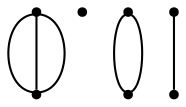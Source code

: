graph {
  node [shape=point,comment="{\"directed\":false,\"doi\":\"10.1007/978-3-030-68766-3_1\",\"figure\":\"? (2)\"}"]

  v0 [pos="602.7293667566003,1200.5645351373867"]
  v1 [pos="800.72551318041,1227.1371097523033"]
  v2 [pos="800.72551318041,1306.8489199466846"]
  v3 [pos="800.72551318041,1359.989999567662"]
  v4 [pos="602.7293667566003,1359.989999567662"]
  v5 [pos="800.72551318041,1439.7058793708993"]
  v6 [pos="602.7293667566003,1439.7058793708993"]

  v0 -- v1 [id="-1",pos="602.7293667566003,1200.5645351373867 850.7355781051915,1187.2771350462565 850.7355781051915,1187.2771350462565 850.7355781051915,1187.2771350462565 849.9020611260074,1213.0184284646336 849.9020611260074,1213.0184284646336 849.9020611260074,1213.0184284646336 800.72551318041,1227.1371097523033 800.72551318041,1227.1371097523033 800.72551318041,1227.1371097523033"]
  v4 -- v3 [id="-4",pos="602.7293667566003,1359.989999567662 230.14918471383058,1373.2753012667256 230.14918471383058,1373.2753012667256 230.14918471383058,1373.2753012667256 230.97848896034222,1399.0165946851025 230.97848896034222,1399.0165946851025 230.97848896034222,1399.0165946851025 850.7355781051915,1399.8459046648525 850.7355781051915,1399.8459046648525 850.7355781051915,1399.8459046648525 849.9020611260074,1374.1046112464755 849.9020611260074,1374.1046112464755 849.9020611260074,1374.1046112464755 800.72551318041,1359.989999567662 800.72551318041,1359.989999567662 800.72551318041,1359.989999567662"]
  v4 -- v3 [id="-5",pos="602.7293667566003,1359.989999567662 800.72551318041,1359.989999567662 800.72551318041,1359.989999567662 800.72551318041,1359.989999567662"]
  v1 -- v0 [id="-8",pos="800.72551318041,1227.1371097523033 230.14918471383058,1240.4182146672338 230.14918471383058,1240.4182146672338 230.14918471383058,1240.4182146672338 230.97848896034222,1214.6811180329898 230.97848896034222,1214.6811180329898 230.97848896034222,1214.6811180329898 602.7293667566003,1200.5645351373867 602.7293667566003,1200.5645351373867 602.7293667566003,1200.5645351373867"]
  v6 -- v5 [id="-9",pos="602.7293667566003,1439.7058793708993 800.72551318041,1439.7058793708993 800.72551318041,1439.7058793708993 800.72551318041,1439.7058793708993"]
  v0 -- v1 [id="-15",pos="602.7293667566003,1200.5645351373867 800.72551318041,1227.1371097523033 800.72551318041,1227.1371097523033 800.72551318041,1227.1371097523033"]
}